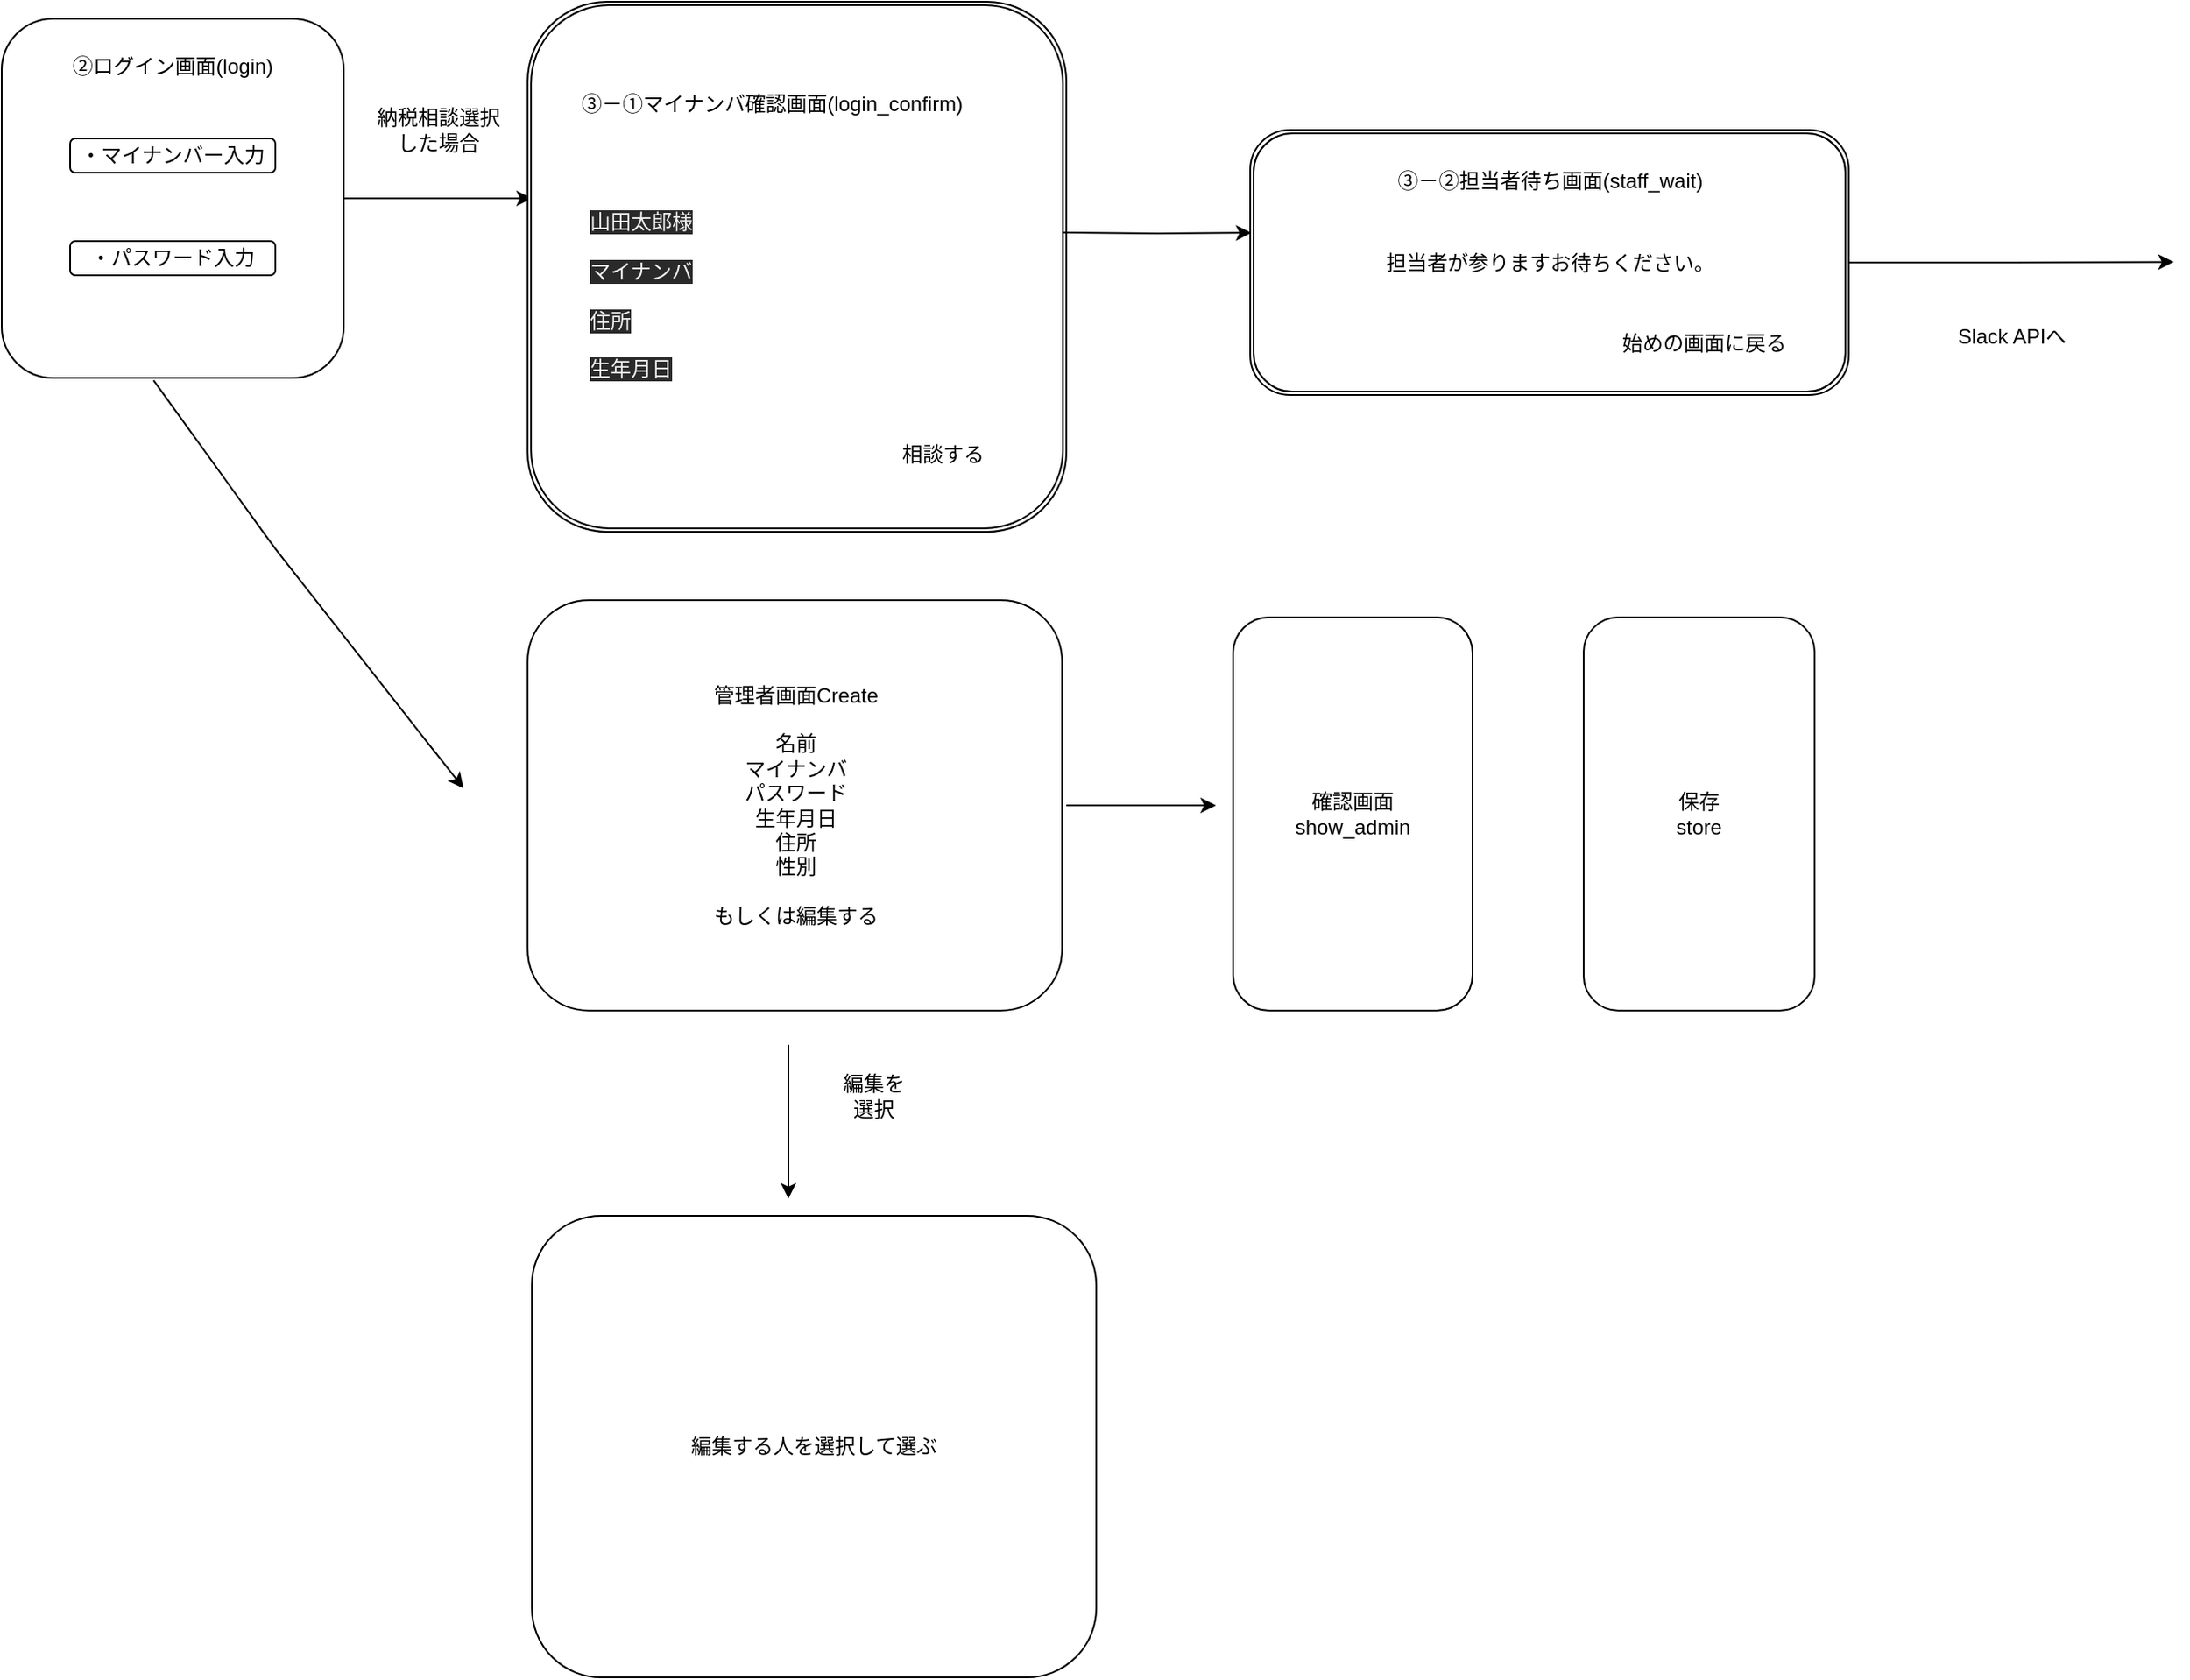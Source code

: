<mxfile version="13.10.0" type="embed">
    <diagram id="6hGFLwfOUW9BJ-s0fimq" name="Page-1">
        <mxGraphModel dx="732" dy="575" grid="1" gridSize="10" guides="1" tooltips="1" connect="1" arrows="1" fold="1" page="1" pageScale="1" pageWidth="1654" pageHeight="1169" math="0" shadow="0">
            <root>
                <mxCell id="0"/>
                <mxCell id="1" parent="0"/>
                <mxCell id="0iTI7bKBJ6JELypw6VL1-83" style="edgeStyle=orthogonalEdgeStyle;rounded=0;orthogonalLoop=1;jettySize=auto;html=1;exitX=1;exitY=0.5;exitDx=0;exitDy=0;" parent="1" source="36" edge="1">
                    <mxGeometry relative="1" as="geometry">
                        <mxPoint x="500" y="165" as="targetPoint"/>
                        <Array as="points">
                            <mxPoint x="500" y="165"/>
                        </Array>
                    </mxGeometry>
                </mxCell>
                <mxCell id="36" value="&lt;br&gt;②ログイン画面(login)" style="rounded=1;whiteSpace=wrap;html=1;align=center;horizontal=1;verticalAlign=top;" parent="1" vertex="1">
                    <mxGeometry x="190" y="60" width="200" height="210" as="geometry"/>
                </mxCell>
                <mxCell id="37" value="&lt;span&gt;・マイナンバー入力&lt;/span&gt;" style="rounded=1;whiteSpace=wrap;html=1;" parent="1" vertex="1">
                    <mxGeometry x="230" y="130" width="120" height="20" as="geometry"/>
                </mxCell>
                <mxCell id="38" value="&lt;span&gt;・パスワード入力&lt;/span&gt;" style="rounded=1;whiteSpace=wrap;html=1;" parent="1" vertex="1">
                    <mxGeometry x="230" y="190" width="120" height="20" as="geometry"/>
                </mxCell>
                <mxCell id="39" style="edgeStyle=orthogonalEdgeStyle;rounded=0;orthogonalLoop=1;jettySize=auto;html=1;exitX=0.5;exitY=1;exitDx=0;exitDy=0;" parent="1" source="36" target="36" edge="1">
                    <mxGeometry relative="1" as="geometry"/>
                </mxCell>
                <mxCell id="42" value="" style="edgeStyle=orthogonalEdgeStyle;rounded=0;orthogonalLoop=1;jettySize=auto;html=1;" parent="1" target="41" edge="1">
                    <mxGeometry relative="1" as="geometry">
                        <mxPoint x="655.059" y="240" as="sourcePoint"/>
                    </mxGeometry>
                </mxCell>
                <mxCell id="41" value="" style="shape=ext;double=1;rounded=1;whiteSpace=wrap;html=1;align=left;" parent="1" vertex="1">
                    <mxGeometry x="497.5" y="50" width="315" height="310" as="geometry"/>
                </mxCell>
                <mxCell id="0iTI7bKBJ6JELypw6VL1-79" value="相談する" style="text;html=1;align=center;verticalAlign=middle;resizable=0;points=[];autosize=1;" parent="1" vertex="1">
                    <mxGeometry x="710" y="305" width="60" height="20" as="geometry"/>
                </mxCell>
                <mxCell id="xsVDTVftM3OOLQT2cAot-43" style="edgeStyle=orthogonalEdgeStyle;rounded=0;orthogonalLoop=1;jettySize=auto;html=1;entryX=0.002;entryY=0.388;entryDx=0;entryDy=0;entryPerimeter=0;" parent="1" target="xsVDTVftM3OOLQT2cAot-42" edge="1">
                    <mxGeometry relative="1" as="geometry">
                        <Array as="points"/>
                        <mxPoint x="810" y="185" as="sourcePoint"/>
                    </mxGeometry>
                </mxCell>
                <mxCell id="0iTI7bKBJ6JELypw6VL1-86" value="納税相談選択&lt;br&gt;した場合" style="text;html=1;align=center;verticalAlign=middle;resizable=0;points=[];autosize=1;" parent="1" vertex="1">
                    <mxGeometry x="400" y="110" width="90" height="30" as="geometry"/>
                </mxCell>
                <mxCell id="xsVDTVftM3OOLQT2cAot-39" value="③－①マイナンバ確認画面(login_confirm)" style="text;html=1;align=center;verticalAlign=middle;resizable=0;points=[];autosize=1;" parent="1" vertex="1">
                    <mxGeometry x="520" y="100" width="240" height="20" as="geometry"/>
                </mxCell>
                <mxCell id="44" style="edgeStyle=orthogonalEdgeStyle;rounded=0;orthogonalLoop=1;jettySize=auto;html=1;exitX=1;exitY=0.5;exitDx=0;exitDy=0;" parent="1" source="xsVDTVftM3OOLQT2cAot-42" edge="1">
                    <mxGeometry relative="1" as="geometry">
                        <mxPoint x="1460" y="202.176" as="targetPoint"/>
                    </mxGeometry>
                </mxCell>
                <mxCell id="xsVDTVftM3OOLQT2cAot-42" value="" style="shape=ext;double=1;rounded=1;whiteSpace=wrap;html=1;align=left;" parent="1" vertex="1">
                    <mxGeometry x="920" y="125" width="350" height="155" as="geometry"/>
                </mxCell>
                <mxCell id="xsVDTVftM3OOLQT2cAot-46" value="担当者が参りますお待ちください。" style="text;html=1;align=center;verticalAlign=middle;resizable=0;points=[];autosize=1;" parent="1" vertex="1">
                    <mxGeometry x="990" y="192.5" width="210" height="20" as="geometry"/>
                </mxCell>
                <mxCell id="xsVDTVftM3OOLQT2cAot-47" value="③－②担当者待ち画面(staff_wait)" style="text;html=1;align=center;verticalAlign=middle;resizable=0;points=[];autosize=1;" parent="1" vertex="1">
                    <mxGeometry x="1000" y="145" width="190" height="20" as="geometry"/>
                </mxCell>
                <mxCell id="xsVDTVftM3OOLQT2cAot-55" value="始めの画面に戻る" style="text;html=1;align=center;verticalAlign=middle;resizable=0;points=[];autosize=1;" parent="1" vertex="1">
                    <mxGeometry x="1130" y="240" width="110" height="20" as="geometry"/>
                </mxCell>
                <mxCell id="43" value="&lt;span style=&quot;color: rgb(240 , 240 , 240) ; font-family: &amp;#34;helvetica&amp;#34; ; font-size: 12px ; font-style: normal ; font-weight: 400 ; letter-spacing: normal ; text-align: left ; text-indent: 0px ; text-transform: none ; word-spacing: 0px ; background-color: rgb(42 , 42 , 42) ; float: none ; display: inline&quot;&gt;山田太郎様&lt;br&gt;&lt;br&gt;マイナンバ&lt;br&gt;&lt;br&gt;住所&lt;br&gt;&lt;br&gt;生年月日&lt;br&gt;&lt;br&gt;&lt;/span&gt;" style="text;whiteSpace=wrap;html=1;" parent="1" vertex="1">
                    <mxGeometry x="531.5" y="165" width="140" height="140" as="geometry"/>
                </mxCell>
                <mxCell id="45" value="Slack APIへ" style="text;html=1;align=center;verticalAlign=middle;resizable=0;points=[];autosize=1;" parent="1" vertex="1">
                    <mxGeometry x="1325" y="236" width="80" height="20" as="geometry"/>
                </mxCell>
                <mxCell id="47" value="管理者画面Create&lt;br&gt;&lt;br&gt;名前&lt;br&gt;マイナンバ&lt;br&gt;パスワード&lt;br&gt;生年月日&lt;br&gt;住所&lt;br&gt;性別&lt;br&gt;&lt;br&gt;もしくは編集する" style="rounded=1;whiteSpace=wrap;html=1;" parent="1" vertex="1">
                    <mxGeometry x="497.5" y="400" width="312.5" height="240" as="geometry"/>
                </mxCell>
                <mxCell id="48" value="確認画面&lt;br&gt;show_admin" style="rounded=1;whiteSpace=wrap;html=1;" parent="1" vertex="1">
                    <mxGeometry x="910" y="410" width="140" height="230" as="geometry"/>
                </mxCell>
                <mxCell id="50" value="" style="endArrow=classic;html=1;exitX=0.444;exitY=1.007;exitDx=0;exitDy=0;exitPerimeter=0;" parent="1" source="36" edge="1">
                    <mxGeometry width="50" height="50" relative="1" as="geometry">
                        <mxPoint x="510" y="500" as="sourcePoint"/>
                        <mxPoint x="460" y="510" as="targetPoint"/>
                        <Array as="points">
                            <mxPoint x="350" y="370"/>
                        </Array>
                    </mxGeometry>
                </mxCell>
                <mxCell id="51" value="編集する人を選択して選ぶ" style="rounded=1;whiteSpace=wrap;html=1;" parent="1" vertex="1">
                    <mxGeometry x="500" y="760" width="330" height="270" as="geometry"/>
                </mxCell>
                <mxCell id="52" value="" style="endArrow=classic;html=1;" parent="1" edge="1">
                    <mxGeometry width="50" height="50" relative="1" as="geometry">
                        <mxPoint x="812.5" y="520" as="sourcePoint"/>
                        <mxPoint x="900" y="520" as="targetPoint"/>
                    </mxGeometry>
                </mxCell>
                <mxCell id="54" value="" style="endArrow=classic;html=1;" parent="1" edge="1">
                    <mxGeometry width="50" height="50" relative="1" as="geometry">
                        <mxPoint x="650" y="660" as="sourcePoint"/>
                        <mxPoint x="650" y="750" as="targetPoint"/>
                    </mxGeometry>
                </mxCell>
                <mxCell id="56" value="編集を選択" style="text;html=1;strokeColor=none;fillColor=none;align=center;verticalAlign=middle;whiteSpace=wrap;rounded=0;" parent="1" vertex="1">
                    <mxGeometry x="680" y="680" width="40" height="20" as="geometry"/>
                </mxCell>
                <mxCell id="58" value="保存&lt;br&gt;store" style="rounded=1;whiteSpace=wrap;html=1;" vertex="1" parent="1">
                    <mxGeometry x="1115" y="410" width="135" height="230" as="geometry"/>
                </mxCell>
            </root>
        </mxGraphModel>
    </diagram>
</mxfile>